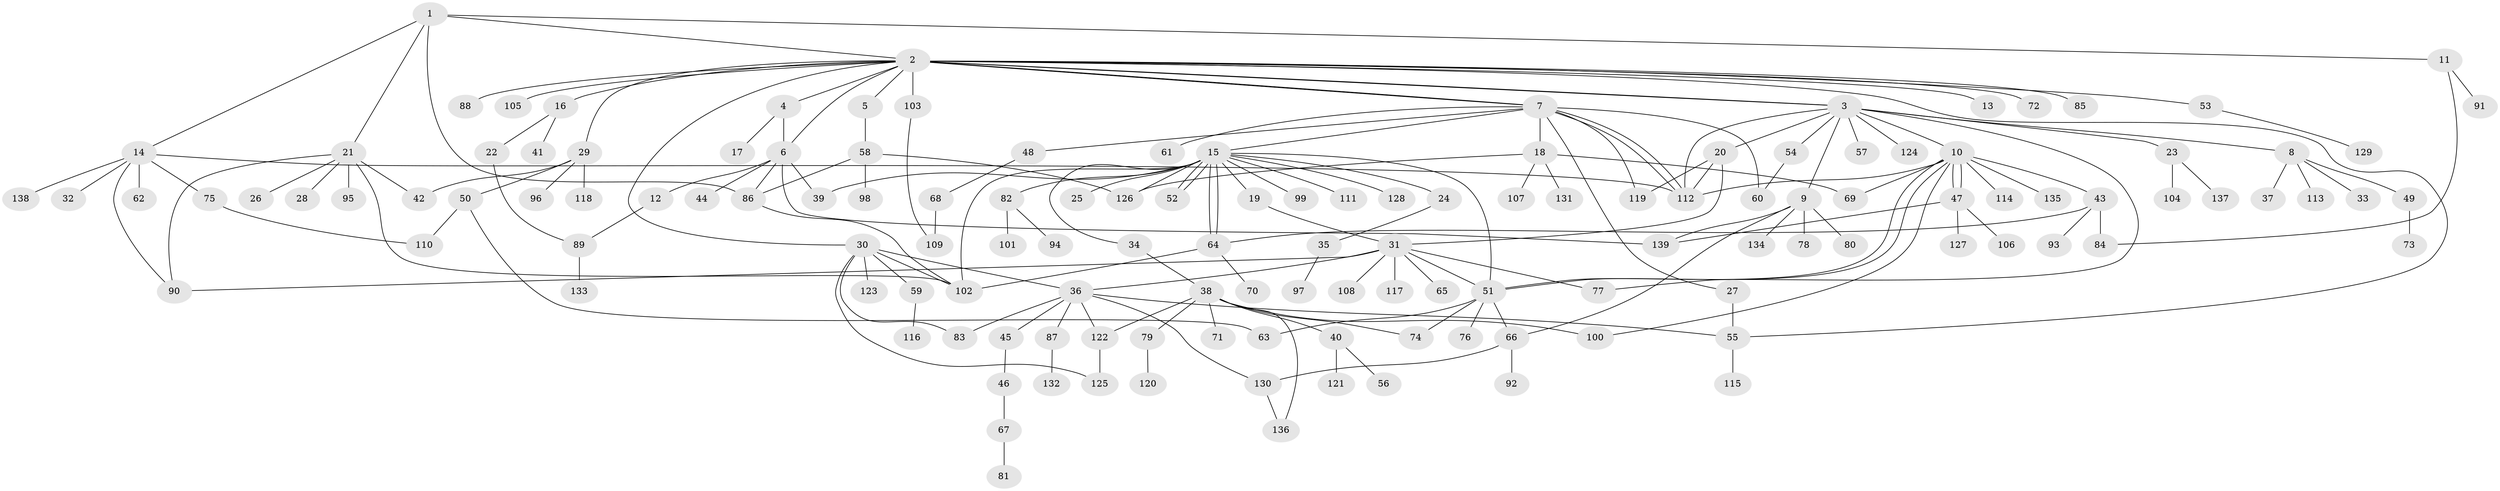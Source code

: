 // coarse degree distribution, {1: 0.7246376811594203, 3: 0.028985507246376812, 2: 0.08695652173913043, 5: 0.028985507246376812, 6: 0.028985507246376812, 20: 0.028985507246376812, 7: 0.014492753623188406, 4: 0.014492753623188406, 8: 0.014492753623188406, 11: 0.014492753623188406, 12: 0.014492753623188406}
// Generated by graph-tools (version 1.1) at 2025/51/03/04/25 21:51:45]
// undirected, 139 vertices, 188 edges
graph export_dot {
graph [start="1"]
  node [color=gray90,style=filled];
  1;
  2;
  3;
  4;
  5;
  6;
  7;
  8;
  9;
  10;
  11;
  12;
  13;
  14;
  15;
  16;
  17;
  18;
  19;
  20;
  21;
  22;
  23;
  24;
  25;
  26;
  27;
  28;
  29;
  30;
  31;
  32;
  33;
  34;
  35;
  36;
  37;
  38;
  39;
  40;
  41;
  42;
  43;
  44;
  45;
  46;
  47;
  48;
  49;
  50;
  51;
  52;
  53;
  54;
  55;
  56;
  57;
  58;
  59;
  60;
  61;
  62;
  63;
  64;
  65;
  66;
  67;
  68;
  69;
  70;
  71;
  72;
  73;
  74;
  75;
  76;
  77;
  78;
  79;
  80;
  81;
  82;
  83;
  84;
  85;
  86;
  87;
  88;
  89;
  90;
  91;
  92;
  93;
  94;
  95;
  96;
  97;
  98;
  99;
  100;
  101;
  102;
  103;
  104;
  105;
  106;
  107;
  108;
  109;
  110;
  111;
  112;
  113;
  114;
  115;
  116;
  117;
  118;
  119;
  120;
  121;
  122;
  123;
  124;
  125;
  126;
  127;
  128;
  129;
  130;
  131;
  132;
  133;
  134;
  135;
  136;
  137;
  138;
  139;
  1 -- 2;
  1 -- 11;
  1 -- 14;
  1 -- 21;
  1 -- 86;
  2 -- 3;
  2 -- 3;
  2 -- 4;
  2 -- 5;
  2 -- 6;
  2 -- 7;
  2 -- 7;
  2 -- 13;
  2 -- 16;
  2 -- 29;
  2 -- 30;
  2 -- 53;
  2 -- 55;
  2 -- 72;
  2 -- 85;
  2 -- 88;
  2 -- 103;
  2 -- 105;
  3 -- 8;
  3 -- 9;
  3 -- 10;
  3 -- 20;
  3 -- 23;
  3 -- 54;
  3 -- 57;
  3 -- 77;
  3 -- 112;
  3 -- 124;
  4 -- 6;
  4 -- 17;
  5 -- 58;
  6 -- 12;
  6 -- 39;
  6 -- 44;
  6 -- 86;
  6 -- 139;
  7 -- 15;
  7 -- 18;
  7 -- 27;
  7 -- 48;
  7 -- 60;
  7 -- 61;
  7 -- 112;
  7 -- 112;
  7 -- 119;
  8 -- 33;
  8 -- 37;
  8 -- 49;
  8 -- 113;
  9 -- 66;
  9 -- 78;
  9 -- 80;
  9 -- 134;
  9 -- 139;
  10 -- 43;
  10 -- 47;
  10 -- 47;
  10 -- 51;
  10 -- 51;
  10 -- 69;
  10 -- 100;
  10 -- 112;
  10 -- 114;
  10 -- 135;
  11 -- 84;
  11 -- 91;
  12 -- 89;
  14 -- 32;
  14 -- 62;
  14 -- 75;
  14 -- 90;
  14 -- 112;
  14 -- 138;
  15 -- 19;
  15 -- 24;
  15 -- 25;
  15 -- 34;
  15 -- 39;
  15 -- 51;
  15 -- 52;
  15 -- 52;
  15 -- 64;
  15 -- 64;
  15 -- 82;
  15 -- 99;
  15 -- 102;
  15 -- 111;
  15 -- 126;
  15 -- 128;
  16 -- 22;
  16 -- 41;
  18 -- 69;
  18 -- 107;
  18 -- 126;
  18 -- 131;
  19 -- 31;
  20 -- 31;
  20 -- 112;
  20 -- 119;
  21 -- 26;
  21 -- 28;
  21 -- 42;
  21 -- 90;
  21 -- 95;
  21 -- 102;
  22 -- 89;
  23 -- 104;
  23 -- 137;
  24 -- 35;
  27 -- 55;
  29 -- 42;
  29 -- 50;
  29 -- 96;
  29 -- 118;
  30 -- 36;
  30 -- 59;
  30 -- 83;
  30 -- 102;
  30 -- 123;
  30 -- 125;
  31 -- 36;
  31 -- 51;
  31 -- 65;
  31 -- 77;
  31 -- 90;
  31 -- 108;
  31 -- 117;
  34 -- 38;
  35 -- 97;
  36 -- 45;
  36 -- 55;
  36 -- 83;
  36 -- 87;
  36 -- 122;
  36 -- 130;
  38 -- 40;
  38 -- 71;
  38 -- 74;
  38 -- 79;
  38 -- 100;
  38 -- 122;
  38 -- 136;
  40 -- 56;
  40 -- 121;
  43 -- 64;
  43 -- 84;
  43 -- 93;
  45 -- 46;
  46 -- 67;
  47 -- 106;
  47 -- 127;
  47 -- 139;
  48 -- 68;
  49 -- 73;
  50 -- 63;
  50 -- 110;
  51 -- 63;
  51 -- 66;
  51 -- 74;
  51 -- 76;
  53 -- 129;
  54 -- 60;
  55 -- 115;
  58 -- 86;
  58 -- 98;
  58 -- 126;
  59 -- 116;
  64 -- 70;
  64 -- 102;
  66 -- 92;
  66 -- 130;
  67 -- 81;
  68 -- 109;
  75 -- 110;
  79 -- 120;
  82 -- 94;
  82 -- 101;
  86 -- 102;
  87 -- 132;
  89 -- 133;
  103 -- 109;
  122 -- 125;
  130 -- 136;
}

